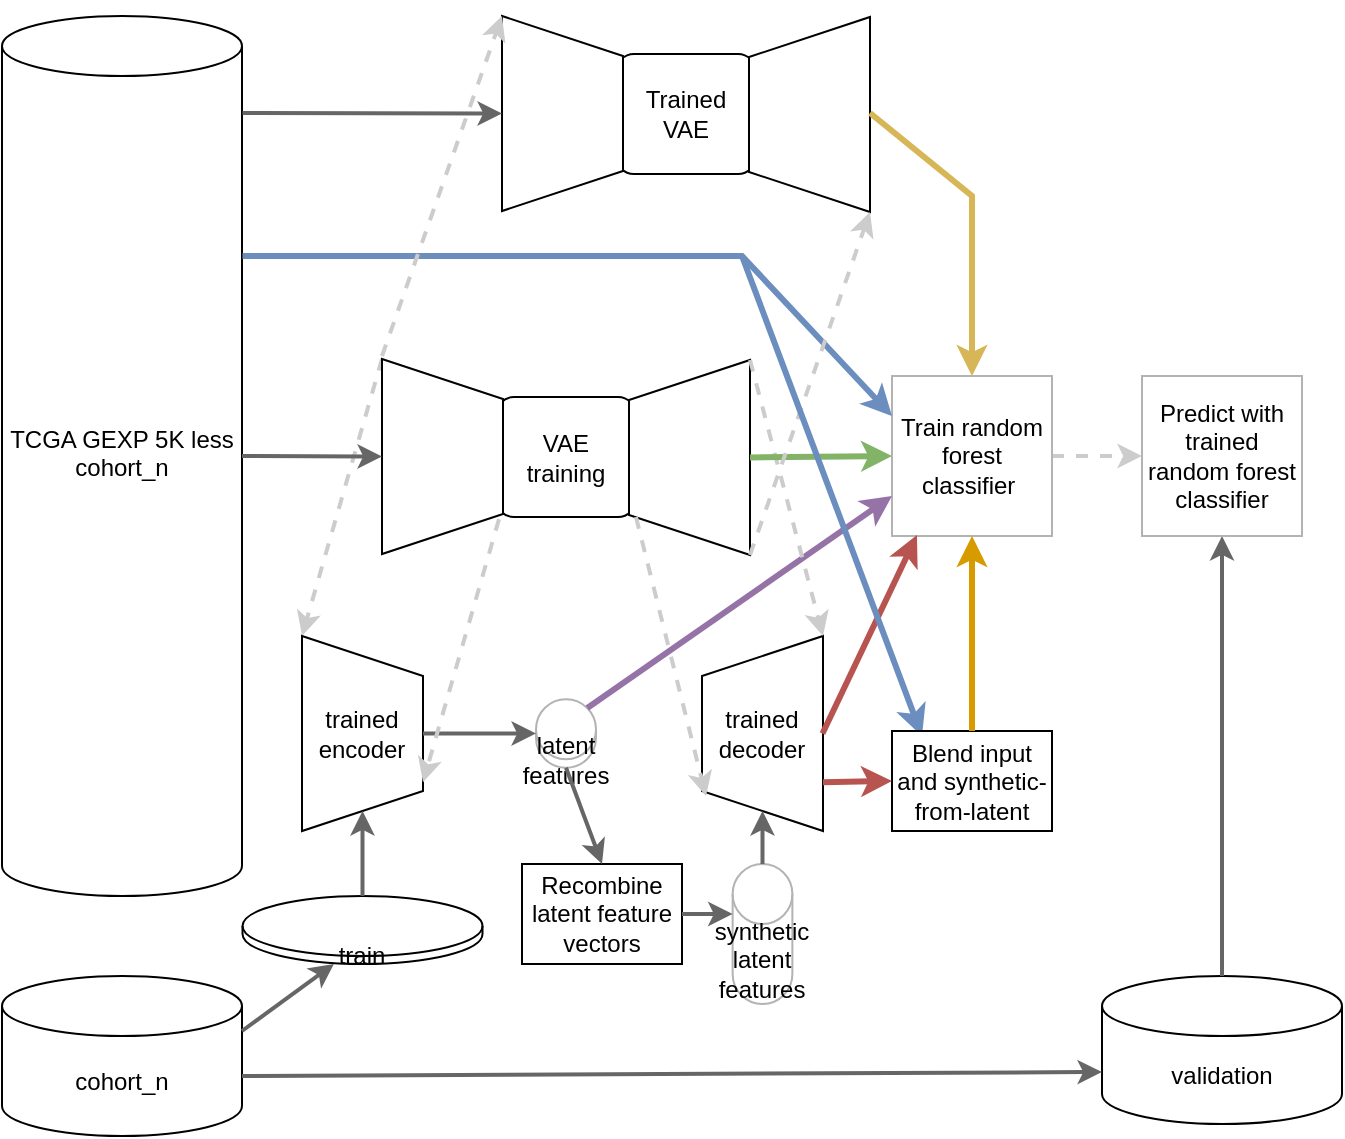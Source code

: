 <mxfile version="20.7.4" type="device"><diagram id="YuPaqUzf5OhBC5Z3rplX" name="Page-1"><mxGraphModel dx="1860" dy="1907" grid="1" gridSize="10" guides="1" tooltips="1" connect="1" arrows="1" fold="1" page="1" pageScale="1" pageWidth="850" pageHeight="1100" math="0" shadow="0"><root><mxCell id="0"/><mxCell id="1" parent="0"/><mxCell id="UzN5cQEO4EBcbUdg2jpK-1" value="TCGA GEXP 5K less cohort_n&lt;br&gt;&lt;br&gt;&lt;font style=&quot;font-size: 10px;&quot;&gt;&lt;br&gt;&lt;/font&gt;" style="shape=cylinder3;whiteSpace=wrap;html=1;boundedLbl=1;backgroundOutline=1;size=15;" parent="1" vertex="1"><mxGeometry x="-20" y="-10" width="120" height="440" as="geometry"/></mxCell><mxCell id="UzN5cQEO4EBcbUdg2jpK-3" value="cohort_n" style="shape=cylinder3;whiteSpace=wrap;html=1;boundedLbl=1;backgroundOutline=1;size=15;" parent="1" vertex="1"><mxGeometry x="-20" y="470" width="120" height="80" as="geometry"/></mxCell><mxCell id="UzN5cQEO4EBcbUdg2jpK-16" value="train" style="shape=cylinder3;whiteSpace=wrap;html=1;boundedLbl=1;backgroundOutline=1;size=15;" parent="1" vertex="1"><mxGeometry x="100.25" y="430" width="120" height="34" as="geometry"/></mxCell><mxCell id="UzN5cQEO4EBcbUdg2jpK-17" value="validation" style="shape=cylinder3;whiteSpace=wrap;html=1;boundedLbl=1;backgroundOutline=1;size=15;" parent="1" vertex="1"><mxGeometry x="530" y="470" width="120" height="74" as="geometry"/></mxCell><mxCell id="UzN5cQEO4EBcbUdg2jpK-21" value="" style="endArrow=classic;html=1;rounded=0;strokeWidth=2;dashed=1;entryX=0;entryY=0.5;entryDx=0;entryDy=0;strokeColor=#CCCCCC;exitX=1;exitY=0.5;exitDx=0;exitDy=0;" parent="1" source="UzN5cQEO4EBcbUdg2jpK-47" target="EcK-fsUtHcCap1s3ufzP-1" edge="1"><mxGeometry width="50" height="50" relative="1" as="geometry"><mxPoint x="680" y="440" as="sourcePoint"/><mxPoint x="702" y="272.5" as="targetPoint"/></mxGeometry></mxCell><mxCell id="UzN5cQEO4EBcbUdg2jpK-25" value="synthetic latent features" style="shape=cylinder3;whiteSpace=wrap;html=1;boundedLbl=1;backgroundOutline=1;size=15;strokeColor=#B3B3B3;" parent="1" vertex="1"><mxGeometry x="345.32" y="414" width="29.87" height="70" as="geometry"/></mxCell><mxCell id="UzN5cQEO4EBcbUdg2jpK-26" value="latent features" style="shape=cylinder3;whiteSpace=wrap;html=1;boundedLbl=1;backgroundOutline=1;size=15;strokeColor=#B3B3B3;" parent="1" vertex="1"><mxGeometry x="247" y="331.63" width="30" height="34.25" as="geometry"/></mxCell><mxCell id="UzN5cQEO4EBcbUdg2jpK-31" value="Recombine latent feature vectors" style="rounded=0;whiteSpace=wrap;html=1;" parent="1" vertex="1"><mxGeometry x="240" y="414" width="80" height="50" as="geometry"/></mxCell><mxCell id="UzN5cQEO4EBcbUdg2jpK-34" value="" style="endArrow=classic;html=1;rounded=0;strokeWidth=2;dashed=1;entryX=0;entryY=1;entryDx=0;entryDy=0;strokeColor=#CCCCCC;exitX=0;exitY=1;exitDx=0;exitDy=0;" parent="1" source="UzN5cQEO4EBcbUdg2jpK-5" target="UzN5cQEO4EBcbUdg2jpK-10" edge="1"><mxGeometry width="50" height="50" relative="1" as="geometry"><mxPoint x="200" y="180" as="sourcePoint"/><mxPoint x="385.5" y="584.125" as="targetPoint"/></mxGeometry></mxCell><mxCell id="UzN5cQEO4EBcbUdg2jpK-39" style="edgeStyle=orthogonalEdgeStyle;rounded=0;orthogonalLoop=1;jettySize=auto;html=1;exitX=1;exitY=0.5;exitDx=0;exitDy=0;exitPerimeter=0;entryX=1;entryY=0;entryDx=0;entryDy=18;entryPerimeter=0;strokeColor=#CCCCCC;strokeWidth=2;" parent="1" source="UzN5cQEO4EBcbUdg2jpK-26" target="UzN5cQEO4EBcbUdg2jpK-26" edge="1"><mxGeometry relative="1" as="geometry"/></mxCell><mxCell id="UzN5cQEO4EBcbUdg2jpK-41" value="" style="group" parent="1" vertex="1" connectable="0"><mxGeometry x="330" y="300" width="60.5" height="97.5" as="geometry"/></mxCell><mxCell id="UzN5cQEO4EBcbUdg2jpK-11" value="" style="shape=trapezoid;perimeter=trapezoidPerimeter;whiteSpace=wrap;html=1;fixedSize=1;rotation=-90;" parent="UzN5cQEO4EBcbUdg2jpK-41" vertex="1"><mxGeometry x="-18.5" y="18.5" width="97.5" height="60.5" as="geometry"/></mxCell><mxCell id="UzN5cQEO4EBcbUdg2jpK-38" value="&lt;span style=&quot;background-color: rgb(255, 255, 255);&quot;&gt;trained decoder&lt;/span&gt;" style="text;html=1;strokeColor=none;fillColor=none;align=center;verticalAlign=middle;whiteSpace=wrap;rounded=0;" parent="UzN5cQEO4EBcbUdg2jpK-41" vertex="1"><mxGeometry x="0.25" y="33.75" width="60" height="30" as="geometry"/></mxCell><mxCell id="UzN5cQEO4EBcbUdg2jpK-42" value="" style="group" parent="1" vertex="1" connectable="0"><mxGeometry x="130" y="300" width="60.5" height="97.5" as="geometry"/></mxCell><mxCell id="UzN5cQEO4EBcbUdg2jpK-10" value="" style="shape=trapezoid;perimeter=trapezoidPerimeter;whiteSpace=wrap;html=1;fixedSize=1;rotation=90;" parent="UzN5cQEO4EBcbUdg2jpK-42" vertex="1"><mxGeometry x="-18.5" y="18.5" width="97.5" height="60.5" as="geometry"/></mxCell><mxCell id="UzN5cQEO4EBcbUdg2jpK-37" value="&lt;span style=&quot;background-color: rgb(255, 255, 255);&quot;&gt;trained encoder&lt;/span&gt;" style="text;html=1;strokeColor=none;fillColor=none;align=center;verticalAlign=middle;whiteSpace=wrap;rounded=0;" parent="UzN5cQEO4EBcbUdg2jpK-42" vertex="1"><mxGeometry x="0.25" y="33.75" width="60" height="30" as="geometry"/></mxCell><mxCell id="UzN5cQEO4EBcbUdg2jpK-44" value="" style="group" parent="1" vertex="1" connectable="0"><mxGeometry x="170" y="161.5" width="184" height="98" as="geometry"/></mxCell><mxCell id="UzN5cQEO4EBcbUdg2jpK-4" value="VAE&lt;br&gt;training" style="rounded=1;whiteSpace=wrap;html=1;" parent="UzN5cQEO4EBcbUdg2jpK-44" vertex="1"><mxGeometry x="57" y="19" width="70" height="60" as="geometry"/></mxCell><mxCell id="UzN5cQEO4EBcbUdg2jpK-5" value="" style="shape=trapezoid;perimeter=trapezoidPerimeter;whiteSpace=wrap;html=1;fixedSize=1;rotation=90;" parent="UzN5cQEO4EBcbUdg2jpK-44" vertex="1"><mxGeometry x="-18.5" y="18.5" width="97.5" height="60.5" as="geometry"/></mxCell><mxCell id="UzN5cQEO4EBcbUdg2jpK-7" value="" style="shape=trapezoid;perimeter=trapezoidPerimeter;whiteSpace=wrap;html=1;fixedSize=1;rotation=-90;" parent="UzN5cQEO4EBcbUdg2jpK-44" vertex="1"><mxGeometry x="105" y="19" width="97.5" height="60.5" as="geometry"/></mxCell><mxCell id="UzN5cQEO4EBcbUdg2jpK-47" value="Train random forest classifier&amp;nbsp;" style="whiteSpace=wrap;html=1;aspect=fixed;strokeColor=#B3B3B3;" parent="1" vertex="1"><mxGeometry x="425" y="170" width="80" height="80" as="geometry"/></mxCell><mxCell id="UzN5cQEO4EBcbUdg2jpK-48" value="" style="endArrow=classic;html=1;rounded=0;strokeColor=#666666;strokeWidth=2;entryX=0.5;entryY=1;entryDx=0;entryDy=0;exitX=0.5;exitY=0;exitDx=0;exitDy=0;exitPerimeter=0;" parent="1" source="UzN5cQEO4EBcbUdg2jpK-17" target="EcK-fsUtHcCap1s3ufzP-1" edge="1"><mxGeometry width="50" height="50" relative="1" as="geometry"><mxPoint x="110" y="590" as="sourcePoint"/><mxPoint x="495.5" y="590" as="targetPoint"/></mxGeometry></mxCell><mxCell id="UzN5cQEO4EBcbUdg2jpK-59" value="" style="endArrow=classic;html=1;rounded=0;strokeColor=#b85450;strokeWidth=3;entryX=0.156;entryY=0.994;entryDx=0;entryDy=0;exitX=1;exitY=0.5;exitDx=0;exitDy=0;entryPerimeter=0;fillColor=#f8cecc;movable=1;resizable=1;rotatable=1;deletable=1;editable=1;connectable=1;" parent="1" source="UzN5cQEO4EBcbUdg2jpK-38" target="UzN5cQEO4EBcbUdg2jpK-47" edge="1"><mxGeometry width="50" height="50" relative="1" as="geometry"><mxPoint x="555.5" y="553" as="sourcePoint"/><mxPoint x="555.5" y="260.5" as="targetPoint"/></mxGeometry></mxCell><mxCell id="UzN5cQEO4EBcbUdg2jpK-70" value="" style="endArrow=classic;html=1;rounded=0;strokeColor=#9673a6;strokeWidth=3;entryX=0;entryY=0.75;entryDx=0;entryDy=0;exitX=0.855;exitY=0;exitDx=0;exitDy=4.35;exitPerimeter=0;fillColor=#e1d5e7;" parent="1" source="UzN5cQEO4EBcbUdg2jpK-26" target="UzN5cQEO4EBcbUdg2jpK-47" edge="1"><mxGeometry width="50" height="50" relative="1" as="geometry"><mxPoint x="555.5" y="553" as="sourcePoint"/><mxPoint x="555.5" y="260.5" as="targetPoint"/></mxGeometry></mxCell><mxCell id="EcK-fsUtHcCap1s3ufzP-1" value="Predict with trained random forest classifier" style="whiteSpace=wrap;html=1;aspect=fixed;strokeColor=#B3B3B3;" parent="1" vertex="1"><mxGeometry x="550" y="170" width="80" height="80" as="geometry"/></mxCell><mxCell id="EcK-fsUtHcCap1s3ufzP-4" value="" style="endArrow=classic;html=1;rounded=0;strokeWidth=2;dashed=1;entryX=1;entryY=1;entryDx=0;entryDy=0;strokeColor=#CCCCCC;exitX=1;exitY=1;exitDx=0;exitDy=0;" parent="1" source="UzN5cQEO4EBcbUdg2jpK-7" target="UzN5cQEO4EBcbUdg2jpK-11" edge="1"><mxGeometry width="50" height="50" relative="1" as="geometry"><mxPoint x="354" y="161.5" as="sourcePoint"/><mxPoint x="422" y="294.125" as="targetPoint"/></mxGeometry></mxCell><mxCell id="UzN5cQEO4EBcbUdg2jpK-18" value="" style="endArrow=classic;html=1;rounded=0;strokeColor=#666666;strokeWidth=2;entryX=0.381;entryY=1;entryDx=0;entryDy=0;entryPerimeter=0;exitX=1;exitY=0;exitDx=0;exitDy=27.5;exitPerimeter=0;" parent="1" source="UzN5cQEO4EBcbUdg2jpK-3" target="UzN5cQEO4EBcbUdg2jpK-16" edge="1"><mxGeometry width="50" height="50" relative="1" as="geometry"><mxPoint x="97.035" y="580" as="sourcePoint"/><mxPoint x="136.858" y="530" as="targetPoint"/></mxGeometry></mxCell><mxCell id="UzN5cQEO4EBcbUdg2jpK-19" value="" style="endArrow=classic;html=1;rounded=0;strokeColor=#666666;strokeWidth=2;entryX=0;entryY=0;entryDx=0;entryDy=48;entryPerimeter=0;" parent="1" target="UzN5cQEO4EBcbUdg2jpK-17" edge="1"><mxGeometry width="50" height="50" relative="1" as="geometry"><mxPoint x="100" y="520" as="sourcePoint"/><mxPoint x="141.637" y="558.504" as="targetPoint"/></mxGeometry></mxCell><mxCell id="UzN5cQEO4EBcbUdg2jpK-20" value="" style="endArrow=classic;html=1;rounded=0;strokeColor=#666666;strokeWidth=2;entryX=1;entryY=0.5;entryDx=0;entryDy=0;exitX=0.5;exitY=0;exitDx=0;exitDy=0;exitPerimeter=0;" parent="1" source="UzN5cQEO4EBcbUdg2jpK-16" target="UzN5cQEO4EBcbUdg2jpK-10" edge="1"><mxGeometry width="50" height="50" relative="1" as="geometry"><mxPoint x="163.142" y="526" as="sourcePoint"/><mxPoint x="141.637" y="558.504" as="targetPoint"/><Array as="points"/></mxGeometry></mxCell><mxCell id="UzN5cQEO4EBcbUdg2jpK-22" value="" style="endArrow=classic;html=1;rounded=0;strokeColor=#666666;strokeWidth=2;entryX=0.5;entryY=1;entryDx=0;entryDy=0;exitX=1;exitY=0.5;exitDx=0;exitDy=0;exitPerimeter=0;" parent="1" source="UzN5cQEO4EBcbUdg2jpK-1" target="UzN5cQEO4EBcbUdg2jpK-5" edge="1"><mxGeometry width="50" height="50" relative="1" as="geometry"><mxPoint x="97.035" y="190" as="sourcePoint"/><mxPoint x="168.717" y="310" as="targetPoint"/></mxGeometry></mxCell><mxCell id="UzN5cQEO4EBcbUdg2jpK-23" value="" style="endArrow=classic;html=1;rounded=0;strokeColor=#82b366;strokeWidth=3;entryX=0;entryY=0.5;entryDx=0;entryDy=0;exitX=0.5;exitY=1;exitDx=0;exitDy=0;fillColor=#d5e8d4;" parent="1" source="UzN5cQEO4EBcbUdg2jpK-7" target="UzN5cQEO4EBcbUdg2jpK-47" edge="1"><mxGeometry width="50" height="50" relative="1" as="geometry"><mxPoint x="354" y="210.25" as="sourcePoint"/><mxPoint x="444" y="210" as="targetPoint"/></mxGeometry></mxCell><mxCell id="UzN5cQEO4EBcbUdg2jpK-32" value="" style="endArrow=classic;html=1;rounded=0;strokeColor=#666666;strokeWidth=2;entryX=0.5;entryY=0;entryDx=0;entryDy=0;exitX=0.5;exitY=1;exitDx=0;exitDy=0;exitPerimeter=0;" parent="1" source="UzN5cQEO4EBcbUdg2jpK-26" target="UzN5cQEO4EBcbUdg2jpK-31" edge="1"><mxGeometry width="50" height="50" relative="1" as="geometry"><mxPoint x="105" y="590" as="sourcePoint"/><mxPoint x="136.858" y="623" as="targetPoint"/></mxGeometry></mxCell><mxCell id="UzN5cQEO4EBcbUdg2jpK-33" value="" style="endArrow=classic;html=1;rounded=0;strokeColor=#666666;strokeWidth=2;entryX=0;entryY=0;entryDx=0;entryDy=25;exitX=1;exitY=0.5;exitDx=0;exitDy=0;entryPerimeter=0;" parent="1" source="UzN5cQEO4EBcbUdg2jpK-31" target="UzN5cQEO4EBcbUdg2jpK-25" edge="1"><mxGeometry width="50" height="50" relative="1" as="geometry"><mxPoint x="335.973" y="467.25" as="sourcePoint"/><mxPoint x="335.973" y="500" as="targetPoint"/></mxGeometry></mxCell><mxCell id="UzN5cQEO4EBcbUdg2jpK-36" value="" style="endArrow=classic;html=1;rounded=0;strokeColor=#666666;strokeWidth=2;entryX=0;entryY=0.5;entryDx=0;entryDy=0;entryPerimeter=0;exitX=0.5;exitY=0;exitDx=0;exitDy=0;" parent="1" source="UzN5cQEO4EBcbUdg2jpK-10" target="UzN5cQEO4EBcbUdg2jpK-26" edge="1"><mxGeometry width="50" height="50" relative="1" as="geometry"><mxPoint x="105" y="590" as="sourcePoint"/><mxPoint x="141.637" y="558.504" as="targetPoint"/></mxGeometry></mxCell><mxCell id="UzN5cQEO4EBcbUdg2jpK-45" value="" style="endArrow=classic;html=1;rounded=0;strokeColor=#666666;strokeWidth=2;entryX=0;entryY=0.5;entryDx=0;entryDy=0;exitX=0.5;exitY=0;exitDx=0;exitDy=0;exitPerimeter=0;" parent="1" source="UzN5cQEO4EBcbUdg2jpK-25" target="UzN5cQEO4EBcbUdg2jpK-11" edge="1"><mxGeometry width="50" height="50" relative="1" as="geometry"><mxPoint x="280.221" y="384.25" as="sourcePoint"/><mxPoint x="280.221" y="420" as="targetPoint"/></mxGeometry></mxCell><mxCell id="PNjSMX_WpPv1HqScl14V-1" value="" style="endArrow=classic;html=1;rounded=0;strokeColor=#6c8ebf;strokeWidth=3;entryX=0;entryY=0.25;entryDx=0;entryDy=0;exitX=1;exitY=0.5;exitDx=0;exitDy=0;exitPerimeter=0;fillColor=#dae8fc;" parent="1" target="UzN5cQEO4EBcbUdg2jpK-47" edge="1"><mxGeometry width="50" height="50" relative="1" as="geometry"><mxPoint x="100.25" y="110" as="sourcePoint"/><mxPoint x="170.25" y="110.25" as="targetPoint"/><Array as="points"><mxPoint x="350" y="110"/></Array></mxGeometry></mxCell><mxCell id="5apU4q3JXk6XN7kTxdJK-1" value="" style="group" vertex="1" connectable="0" parent="1"><mxGeometry x="230" y="-10" width="184" height="98" as="geometry"/></mxCell><mxCell id="5apU4q3JXk6XN7kTxdJK-2" value="Trained&lt;br&gt;VAE" style="rounded=1;whiteSpace=wrap;html=1;" vertex="1" parent="5apU4q3JXk6XN7kTxdJK-1"><mxGeometry x="57" y="19" width="70" height="60" as="geometry"/></mxCell><mxCell id="5apU4q3JXk6XN7kTxdJK-3" value="" style="shape=trapezoid;perimeter=trapezoidPerimeter;whiteSpace=wrap;html=1;fixedSize=1;rotation=90;" vertex="1" parent="5apU4q3JXk6XN7kTxdJK-1"><mxGeometry x="-18.5" y="18.5" width="97.5" height="60.5" as="geometry"/></mxCell><mxCell id="5apU4q3JXk6XN7kTxdJK-4" value="" style="shape=trapezoid;perimeter=trapezoidPerimeter;whiteSpace=wrap;html=1;fixedSize=1;rotation=-90;" vertex="1" parent="5apU4q3JXk6XN7kTxdJK-1"><mxGeometry x="105" y="19" width="97.5" height="60.5" as="geometry"/></mxCell><mxCell id="5apU4q3JXk6XN7kTxdJK-5" value="" style="endArrow=classic;html=1;rounded=0;strokeWidth=2;dashed=1;entryX=0;entryY=1;entryDx=0;entryDy=0;strokeColor=#CCCCCC;" edge="1" parent="1" target="5apU4q3JXk6XN7kTxdJK-3"><mxGeometry width="50" height="50" relative="1" as="geometry"><mxPoint x="170" y="160" as="sourcePoint"/><mxPoint x="140" y="310" as="targetPoint"/></mxGeometry></mxCell><mxCell id="5apU4q3JXk6XN7kTxdJK-6" value="" style="endArrow=classic;html=1;rounded=0;strokeWidth=2;dashed=1;entryX=0;entryY=1;entryDx=0;entryDy=0;strokeColor=#CCCCCC;" edge="1" parent="1" target="5apU4q3JXk6XN7kTxdJK-4"><mxGeometry width="50" height="50" relative="1" as="geometry"><mxPoint x="354" y="259.5" as="sourcePoint"/><mxPoint x="425" y="89.5" as="targetPoint"/></mxGeometry></mxCell><mxCell id="5apU4q3JXk6XN7kTxdJK-8" value="" style="endArrow=classic;html=1;rounded=0;strokeColor=#d6b656;strokeWidth=3;entryX=0.5;entryY=0;entryDx=0;entryDy=0;exitX=1;exitY=0.5;exitDx=0;exitDy=0;exitPerimeter=0;fillColor=#fff2cc;" edge="1" parent="1" target="UzN5cQEO4EBcbUdg2jpK-47"><mxGeometry width="50" height="50" relative="1" as="geometry"><mxPoint x="414" y="38.5" as="sourcePoint"/><mxPoint x="484" y="38.75" as="targetPoint"/><Array as="points"><mxPoint x="465" y="80"/></Array></mxGeometry></mxCell><mxCell id="5apU4q3JXk6XN7kTxdJK-9" value="" style="endArrow=classic;html=1;rounded=0;strokeColor=#666666;strokeWidth=2;entryX=0.5;entryY=1;entryDx=0;entryDy=0;exitX=1;exitY=0.5;exitDx=0;exitDy=0;exitPerimeter=0;" edge="1" parent="1" target="5apU4q3JXk6XN7kTxdJK-3"><mxGeometry width="50" height="50" relative="1" as="geometry"><mxPoint x="100.25" y="38.5" as="sourcePoint"/><mxPoint x="170.25" y="38.75" as="targetPoint"/></mxGeometry></mxCell><mxCell id="5apU4q3JXk6XN7kTxdJK-10" value="" style="endArrow=classic;html=1;rounded=0;strokeColor=#6c8ebf;strokeWidth=3;fillColor=#dae8fc;" edge="1" parent="1"><mxGeometry width="50" height="50" relative="1" as="geometry"><mxPoint x="350" y="110" as="sourcePoint"/><mxPoint x="440" y="350" as="targetPoint"/><Array as="points"/></mxGeometry></mxCell><mxCell id="5apU4q3JXk6XN7kTxdJK-11" value="Blend input and synthetic-from-latent" style="rounded=0;whiteSpace=wrap;html=1;" vertex="1" parent="1"><mxGeometry x="425" y="347.5" width="80" height="50" as="geometry"/></mxCell><mxCell id="5apU4q3JXk6XN7kTxdJK-12" value="" style="endArrow=classic;html=1;rounded=0;strokeColor=#b85450;strokeWidth=3;entryX=0;entryY=0.5;entryDx=0;entryDy=0;exitX=0.25;exitY=1;exitDx=0;exitDy=0;fillColor=#f8cecc;movable=1;resizable=1;rotatable=1;deletable=1;editable=1;connectable=1;" edge="1" parent="1" source="UzN5cQEO4EBcbUdg2jpK-11" target="5apU4q3JXk6XN7kTxdJK-11"><mxGeometry width="50" height="50" relative="1" as="geometry"><mxPoint x="390.5" y="365.88" as="sourcePoint"/><mxPoint x="437.73" y="266.65" as="targetPoint"/></mxGeometry></mxCell><mxCell id="5apU4q3JXk6XN7kTxdJK-13" value="" style="endArrow=classic;html=1;rounded=0;strokeColor=#d79b00;strokeWidth=3;entryX=0.5;entryY=1;entryDx=0;entryDy=0;fillColor=#ffe6cc;movable=1;resizable=1;rotatable=1;deletable=1;editable=1;connectable=1;exitX=0.5;exitY=0;exitDx=0;exitDy=0;" edge="1" parent="1" source="5apU4q3JXk6XN7kTxdJK-11" target="UzN5cQEO4EBcbUdg2jpK-47"><mxGeometry width="50" height="50" relative="1" as="geometry"><mxPoint x="465" y="340" as="sourcePoint"/><mxPoint x="447.48" y="259.52" as="targetPoint"/></mxGeometry></mxCell><mxCell id="UzN5cQEO4EBcbUdg2jpK-15" value="" style="endArrow=classic;html=1;rounded=0;strokeWidth=2;dashed=1;entryX=0.179;entryY=0.033;entryDx=0;entryDy=0;strokeColor=#CCCCCC;exitX=1;exitY=1;exitDx=0;exitDy=0;entryPerimeter=0;" parent="1" source="UzN5cQEO4EBcbUdg2jpK-4" target="UzN5cQEO4EBcbUdg2jpK-11" edge="1"><mxGeometry width="50" height="50" relative="1" as="geometry"><mxPoint x="620" y="500" as="sourcePoint"/><mxPoint x="438.5" y="371.5" as="targetPoint"/></mxGeometry></mxCell><mxCell id="UzN5cQEO4EBcbUdg2jpK-35" value="" style="endArrow=classic;html=1;rounded=0;strokeWidth=2;dashed=1;entryX=0.75;entryY=0;entryDx=0;entryDy=0;strokeColor=#CCCCCC;exitX=0.821;exitY=0.033;exitDx=0;exitDy=0;exitPerimeter=0;" parent="1" source="UzN5cQEO4EBcbUdg2jpK-5" target="UzN5cQEO4EBcbUdg2jpK-10" edge="1"><mxGeometry width="50" height="50" relative="1" as="geometry"><mxPoint x="268.5" y="358.5" as="sourcePoint"/><mxPoint x="268.5" y="401.5" as="targetPoint"/></mxGeometry></mxCell></root></mxGraphModel></diagram></mxfile>